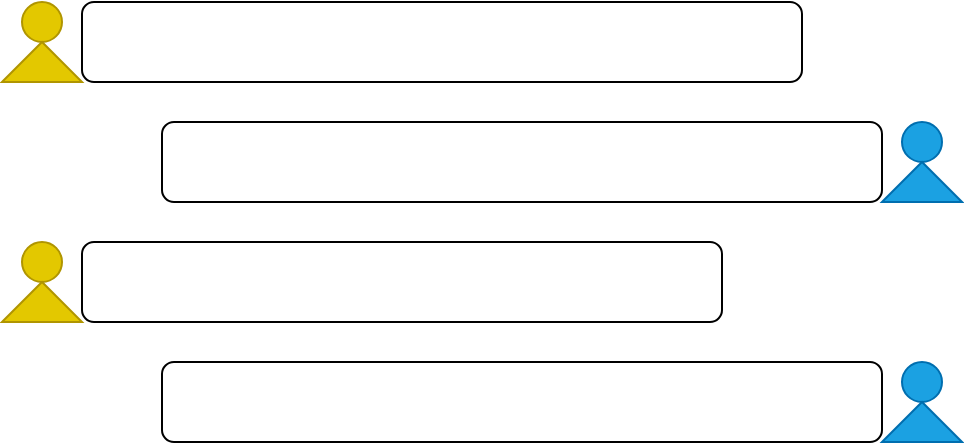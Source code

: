 <mxfile version="14.2.5" type="github"><diagram id="31zvA7agGlQXblIocceT" name="Page-1"><mxGraphModel dx="1422" dy="774" grid="1" gridSize="10" guides="1" tooltips="1" connect="1" arrows="1" fold="1" page="1" pageScale="1" pageWidth="827" pageHeight="1169" math="0" shadow="0"><root><mxCell id="0"/><mxCell id="1" parent="0"/><mxCell id="YowXNOrRehKzHkIHZAL_-1" value="" style="rounded=1;whiteSpace=wrap;html=1;" vertex="1" parent="1"><mxGeometry x="240" y="160" width="360" height="40" as="geometry"/></mxCell><mxCell id="YowXNOrRehKzHkIHZAL_-2" value="" style="rounded=1;whiteSpace=wrap;html=1;" vertex="1" parent="1"><mxGeometry x="280" y="220" width="360" height="40" as="geometry"/></mxCell><mxCell id="YowXNOrRehKzHkIHZAL_-3" value="" style="rounded=1;whiteSpace=wrap;html=1;" vertex="1" parent="1"><mxGeometry x="240" y="280" width="320" height="40" as="geometry"/></mxCell><mxCell id="YowXNOrRehKzHkIHZAL_-4" value="" style="rounded=1;whiteSpace=wrap;html=1;" vertex="1" parent="1"><mxGeometry x="280" y="340" width="360" height="40" as="geometry"/></mxCell><mxCell id="YowXNOrRehKzHkIHZAL_-5" value="" style="ellipse;whiteSpace=wrap;html=1;aspect=fixed;fillColor=#e3c800;strokeColor=#B09500;fontColor=#ffffff;shadow=0;sketch=0;" vertex="1" parent="1"><mxGeometry x="210" y="160" width="20" height="20" as="geometry"/></mxCell><mxCell id="YowXNOrRehKzHkIHZAL_-6" value="" style="shape=trapezoid;perimeter=trapezoidPerimeter;whiteSpace=wrap;html=1;fixedSize=1;fillColor=#e3c800;strokeColor=#B09500;fontColor=#ffffff;shadow=0;sketch=0;" vertex="1" parent="1"><mxGeometry x="200" y="180" width="40" height="20" as="geometry"/></mxCell><mxCell id="YowXNOrRehKzHkIHZAL_-10" value="" style="ellipse;whiteSpace=wrap;html=1;aspect=fixed;fillColor=#e3c800;strokeColor=#B09500;fontColor=#ffffff;shadow=0;sketch=0;" vertex="1" parent="1"><mxGeometry x="210" y="280" width="20" height="20" as="geometry"/></mxCell><mxCell id="YowXNOrRehKzHkIHZAL_-11" value="" style="shape=trapezoid;perimeter=trapezoidPerimeter;whiteSpace=wrap;html=1;fixedSize=1;fillColor=#e3c800;strokeColor=#B09500;fontColor=#ffffff;shadow=0;sketch=0;" vertex="1" parent="1"><mxGeometry x="200" y="300" width="40" height="20" as="geometry"/></mxCell><mxCell id="YowXNOrRehKzHkIHZAL_-12" value="" style="ellipse;whiteSpace=wrap;html=1;aspect=fixed;fillColor=#1ba1e2;strokeColor=#006EAF;fontColor=#ffffff;" vertex="1" parent="1"><mxGeometry x="650" y="220" width="20" height="20" as="geometry"/></mxCell><mxCell id="YowXNOrRehKzHkIHZAL_-13" value="" style="shape=trapezoid;perimeter=trapezoidPerimeter;whiteSpace=wrap;html=1;fixedSize=1;fillColor=#1ba1e2;strokeColor=#006EAF;fontColor=#ffffff;" vertex="1" parent="1"><mxGeometry x="640" y="240" width="40" height="20" as="geometry"/></mxCell><mxCell id="YowXNOrRehKzHkIHZAL_-14" value="" style="ellipse;whiteSpace=wrap;html=1;aspect=fixed;fillColor=#1ba1e2;strokeColor=#006EAF;fontColor=#ffffff;" vertex="1" parent="1"><mxGeometry x="650" y="340" width="20" height="20" as="geometry"/></mxCell><mxCell id="YowXNOrRehKzHkIHZAL_-15" value="" style="shape=trapezoid;perimeter=trapezoidPerimeter;whiteSpace=wrap;html=1;fixedSize=1;fillColor=#1ba1e2;strokeColor=#006EAF;fontColor=#ffffff;" vertex="1" parent="1"><mxGeometry x="640" y="360" width="40" height="20" as="geometry"/></mxCell></root></mxGraphModel></diagram></mxfile>